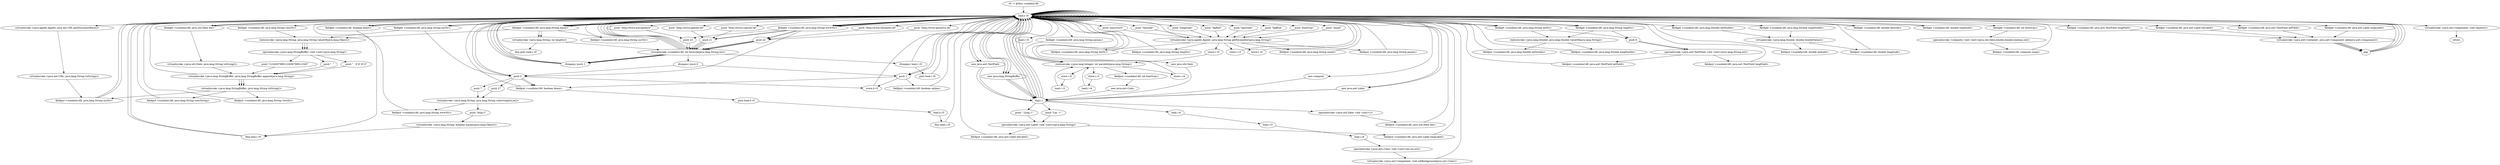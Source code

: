 digraph "" {
    "r0 := @this: sundata148"
    "load.r r0"
    "r0 := @this: sundata148"->"load.r r0";
    "load.r r0"->"load.r r0";
    "virtualinvoke <java.applet.Applet: java.net.URL getDocumentBase()>"
    "load.r r0"->"virtualinvoke <java.applet.Applet: java.net.URL getDocumentBase()>";
    "virtualinvoke <java.net.URL: java.lang.String toString()>"
    "virtualinvoke <java.applet.Applet: java.net.URL getDocumentBase()>"->"virtualinvoke <java.net.URL: java.lang.String toString()>";
    "fieldput <sundata148: java.lang.String myStr>"
    "virtualinvoke <java.net.URL: java.lang.String toString()>"->"fieldput <sundata148: java.lang.String myStr>";
    "fieldput <sundata148: java.lang.String myStr>"->"load.r r0";
    "new java.lang.StringBuffer"
    "load.r r0"->"new java.lang.StringBuffer";
    "dup1.r"
    "new java.lang.StringBuffer"->"dup1.r";
    "dup1.r"->"load.r r0";
    "fieldget <sundata148: java.lang.String myStr>"
    "load.r r0"->"fieldget <sundata148: java.lang.String myStr>";
    "staticinvoke <java.lang.String: java.lang.String valueOf(java.lang.Object)>"
    "fieldget <sundata148: java.lang.String myStr>"->"staticinvoke <java.lang.String: java.lang.String valueOf(java.lang.Object)>";
    "specialinvoke <java.lang.StringBuffer: void <init>(java.lang.String)>"
    "staticinvoke <java.lang.String: java.lang.String valueOf(java.lang.Object)>"->"specialinvoke <java.lang.StringBuffer: void <init>(java.lang.String)>";
    "push \"1234567890123456789012345\""
    "specialinvoke <java.lang.StringBuffer: void <init>(java.lang.String)>"->"push \"1234567890123456789012345\"";
    "virtualinvoke <java.lang.StringBuffer: java.lang.StringBuffer append(java.lang.String)>"
    "push \"1234567890123456789012345\""->"virtualinvoke <java.lang.StringBuffer: java.lang.StringBuffer append(java.lang.String)>";
    "virtualinvoke <java.lang.StringBuffer: java.lang.String toString()>"
    "virtualinvoke <java.lang.StringBuffer: java.lang.StringBuffer append(java.lang.String)>"->"virtualinvoke <java.lang.StringBuffer: java.lang.String toString()>";
    "virtualinvoke <java.lang.StringBuffer: java.lang.String toString()>"->"fieldput <sundata148: java.lang.String myStr>";
    "fieldput <sundata148: java.lang.String myStr>"->"load.r r0";
    "load.r r0"->"load.r r0";
    "load.r r0"->"fieldget <sundata148: java.lang.String myStr>";
    "push 0"
    "fieldget <sundata148: java.lang.String myStr>"->"push 0";
    "push 27"
    "push 0"->"push 27";
    "virtualinvoke <java.lang.String: java.lang.String substring(int,int)>"
    "push 27"->"virtualinvoke <java.lang.String: java.lang.String substring(int,int)>";
    "fieldput <sundata148: java.lang.String wwwStr>"
    "virtualinvoke <java.lang.String: java.lang.String substring(int,int)>"->"fieldput <sundata148: java.lang.String wwwStr>";
    "fieldput <sundata148: java.lang.String wwwStr>"->"load.r r0";
    "new java.util.Date"
    "load.r r0"->"new java.util.Date";
    "new java.util.Date"->"dup1.r";
    "specialinvoke <java.util.Date: void <init>()>"
    "dup1.r"->"specialinvoke <java.util.Date: void <init>()>";
    "fieldput <sundata148: java.util.Date dat>"
    "specialinvoke <java.util.Date: void <init>()>"->"fieldput <sundata148: java.util.Date dat>";
    "fieldput <sundata148: java.util.Date dat>"->"load.r r0";
    "load.r r0"->"load.r r0";
    "push \"latitude\""
    "load.r r0"->"push \"latitude\"";
    "virtualinvoke <java.applet.Applet: java.lang.String getParameter(java.lang.String)>"
    "push \"latitude\""->"virtualinvoke <java.applet.Applet: java.lang.String getParameter(java.lang.String)>";
    "fieldput <sundata148: java.lang.String latStr>"
    "virtualinvoke <java.applet.Applet: java.lang.String getParameter(java.lang.String)>"->"fieldput <sundata148: java.lang.String latStr>";
    "fieldput <sundata148: java.lang.String latStr>"->"load.r r0";
    "load.r r0"->"load.r r0";
    "push \"longitude\""
    "load.r r0"->"push \"longitude\"";
    "push \"longitude\""->"virtualinvoke <java.applet.Applet: java.lang.String getParameter(java.lang.String)>";
    "fieldput <sundata148: java.lang.String longStr>"
    "virtualinvoke <java.applet.Applet: java.lang.String getParameter(java.lang.String)>"->"fieldput <sundata148: java.lang.String longStr>";
    "fieldput <sundata148: java.lang.String longStr>"->"load.r r0";
    "load.r r0"->"load.r r0";
    "fieldget <sundata148: java.lang.String latStr>"
    "load.r r0"->"fieldget <sundata148: java.lang.String latStr>";
    "staticinvoke <java.lang.Double: java.lang.Double valueOf(java.lang.String)>"
    "fieldget <sundata148: java.lang.String latStr>"->"staticinvoke <java.lang.Double: java.lang.Double valueOf(java.lang.String)>";
    "fieldput <sundata148: java.lang.Double latDouble>"
    "staticinvoke <java.lang.Double: java.lang.Double valueOf(java.lang.String)>"->"fieldput <sundata148: java.lang.Double latDouble>";
    "fieldput <sundata148: java.lang.Double latDouble>"->"load.r r0";
    "load.r r0"->"load.r r0";
    "fieldget <sundata148: java.lang.Double latDouble>"
    "load.r r0"->"fieldget <sundata148: java.lang.Double latDouble>";
    "virtualinvoke <java.lang.Double: double doubleValue()>"
    "fieldget <sundata148: java.lang.Double latDouble>"->"virtualinvoke <java.lang.Double: double doubleValue()>";
    "fieldput <sundata148: double latitude>"
    "virtualinvoke <java.lang.Double: double doubleValue()>"->"fieldput <sundata148: double latitude>";
    "fieldput <sundata148: double latitude>"->"load.r r0";
    "load.r r0"->"load.r r0";
    "fieldget <sundata148: java.lang.String longStr>"
    "load.r r0"->"fieldget <sundata148: java.lang.String longStr>";
    "fieldget <sundata148: java.lang.String longStr>"->"staticinvoke <java.lang.Double: java.lang.Double valueOf(java.lang.String)>";
    "fieldput <sundata148: java.lang.Double longDouble>"
    "staticinvoke <java.lang.Double: java.lang.Double valueOf(java.lang.String)>"->"fieldput <sundata148: java.lang.Double longDouble>";
    "fieldput <sundata148: java.lang.Double longDouble>"->"load.r r0";
    "load.r r0"->"load.r r0";
    "fieldget <sundata148: java.lang.Double longDouble>"
    "load.r r0"->"fieldget <sundata148: java.lang.Double longDouble>";
    "fieldget <sundata148: java.lang.Double longDouble>"->"virtualinvoke <java.lang.Double: double doubleValue()>";
    "fieldput <sundata148: double longitude>"
    "virtualinvoke <java.lang.Double: double doubleValue()>"->"fieldput <sundata148: double longitude>";
    "fieldput <sundata148: double longitude>"->"load.r r0";
    "load.r r0"->"load.r r0";
    "push \"bgRed\""
    "load.r r0"->"push \"bgRed\"";
    "push \"bgRed\""->"virtualinvoke <java.applet.Applet: java.lang.String getParameter(java.lang.String)>";
    "virtualinvoke <java.applet.Applet: java.lang.String getParameter(java.lang.String)>"->"load.r r0";
    "push \"bgGreen\""
    "load.r r0"->"push \"bgGreen\"";
    "push \"bgGreen\""->"virtualinvoke <java.applet.Applet: java.lang.String getParameter(java.lang.String)>";
    "store.r r3"
    "virtualinvoke <java.applet.Applet: java.lang.String getParameter(java.lang.String)>"->"store.r r3";
    "store.r r3"->"load.r r0";
    "push \"bgBlue\""
    "load.r r0"->"push \"bgBlue\"";
    "push \"bgBlue\""->"virtualinvoke <java.applet.Applet: java.lang.String getParameter(java.lang.String)>";
    "store.r r4"
    "virtualinvoke <java.applet.Applet: java.lang.String getParameter(java.lang.String)>"->"store.r r4";
    "store.r r4"->"load.r r0";
    "push \"fontGray\""
    "load.r r0"->"push \"fontGray\"";
    "push \"fontGray\""->"virtualinvoke <java.applet.Applet: java.lang.String getParameter(java.lang.String)>";
    "store.r r5"
    "virtualinvoke <java.applet.Applet: java.lang.String getParameter(java.lang.String)>"->"store.r r5";
    "staticinvoke <java.lang.Integer: int parseInt(java.lang.String)>"
    "store.r r5"->"staticinvoke <java.lang.Integer: int parseInt(java.lang.String)>";
    "store.i i0"
    "staticinvoke <java.lang.Integer: int parseInt(java.lang.String)>"->"store.i i0";
    "load.r r3"
    "store.i i0"->"load.r r3";
    "load.r r3"->"staticinvoke <java.lang.Integer: int parseInt(java.lang.String)>";
    "store.i r3"
    "staticinvoke <java.lang.Integer: int parseInt(java.lang.String)>"->"store.i r3";
    "load.r r4"
    "store.i r3"->"load.r r4";
    "load.r r4"->"staticinvoke <java.lang.Integer: int parseInt(java.lang.String)>";
    "store.i r4"
    "staticinvoke <java.lang.Integer: int parseInt(java.lang.String)>"->"store.i r4";
    "store.i r4"->"load.r r0";
    "load.r r5"
    "load.r r0"->"load.r r5";
    "load.r r5"->"staticinvoke <java.lang.Integer: int parseInt(java.lang.String)>";
    "fieldput <sundata148: int fontGray>"
    "staticinvoke <java.lang.Integer: int parseInt(java.lang.String)>"->"fieldput <sundata148: int fontGray>";
    "new java.awt.Color"
    "fieldput <sundata148: int fontGray>"->"new java.awt.Color";
    "new java.awt.Color"->"dup1.r";
    "load.i i0"
    "dup1.r"->"load.i i0";
    "load.i r3"
    "load.i i0"->"load.i r3";
    "load.i r4"
    "load.i r3"->"load.i r4";
    "specialinvoke <java.awt.Color: void <init>(int,int,int)>"
    "load.i r4"->"specialinvoke <java.awt.Color: void <init>(int,int,int)>";
    "virtualinvoke <java.awt.Component: void setBackground(java.awt.Color)>"
    "specialinvoke <java.awt.Color: void <init>(int,int,int)>"->"virtualinvoke <java.awt.Component: void setBackground(java.awt.Color)>";
    "virtualinvoke <java.awt.Component: void setBackground(java.awt.Color)>"->"load.r r0";
    "new compute"
    "load.r r0"->"new compute";
    "new compute"->"dup1.r";
    "dup1.r"->"load.r r0";
    "fieldget <sundata148: java.util.Date dat>"
    "load.r r0"->"fieldget <sundata148: java.util.Date dat>";
    "fieldget <sundata148: java.util.Date dat>"->"load.r r0";
    "fieldget <sundata148: double latitude>"
    "load.r r0"->"fieldget <sundata148: double latitude>";
    "fieldget <sundata148: double latitude>"->"load.r r0";
    "fieldget <sundata148: double longitude>"
    "load.r r0"->"fieldget <sundata148: double longitude>";
    "fieldget <sundata148: double longitude>"->"load.r r0";
    "fieldget <sundata148: boolean demo>"
    "load.r r0"->"fieldget <sundata148: boolean demo>";
    "fieldget <sundata148: boolean demo>"->"load.r r0";
    "fieldget <sundata148: int fontGray>"
    "load.r r0"->"fieldget <sundata148: int fontGray>";
    "specialinvoke <compute: void <init>(java.util.Date,double,double,boolean,int)>"
    "fieldget <sundata148: int fontGray>"->"specialinvoke <compute: void <init>(java.util.Date,double,double,boolean,int)>";
    "fieldput <sundata148: compute comp>"
    "specialinvoke <compute: void <init>(java.util.Date,double,double,boolean,int)>"->"fieldput <sundata148: compute comp>";
    "fieldput <sundata148: compute comp>"->"load.r r0";
    "new java.awt.Label"
    "load.r r0"->"new java.awt.Label";
    "new java.awt.Label"->"dup1.r";
    "push \"Lat. =\""
    "dup1.r"->"push \"Lat. =\"";
    "specialinvoke <java.awt.Label: void <init>(java.lang.String)>"
    "push \"Lat. =\""->"specialinvoke <java.awt.Label: void <init>(java.lang.String)>";
    "fieldput <sundata148: java.awt.Label latLabel>"
    "specialinvoke <java.awt.Label: void <init>(java.lang.String)>"->"fieldput <sundata148: java.awt.Label latLabel>";
    "fieldput <sundata148: java.awt.Label latLabel>"->"load.r r0";
    "load.r r0"->"load.r r0";
    "fieldget <sundata148: java.awt.Label latLabel>"
    "load.r r0"->"fieldget <sundata148: java.awt.Label latLabel>";
    "virtualinvoke <java.awt.Container: java.awt.Component add(java.awt.Component)>"
    "fieldget <sundata148: java.awt.Label latLabel>"->"virtualinvoke <java.awt.Container: java.awt.Component add(java.awt.Component)>";
    "pop"
    "virtualinvoke <java.awt.Container: java.awt.Component add(java.awt.Component)>"->"pop";
    "pop"->"load.r r0";
    "new java.awt.TextField"
    "load.r r0"->"new java.awt.TextField";
    "new java.awt.TextField"->"dup1.r";
    "dup1.r"->"load.r r0";
    "load.r r0"->"fieldget <sundata148: java.lang.String latStr>";
    "push 6"
    "fieldget <sundata148: java.lang.String latStr>"->"push 6";
    "specialinvoke <java.awt.TextField: void <init>(java.lang.String,int)>"
    "push 6"->"specialinvoke <java.awt.TextField: void <init>(java.lang.String,int)>";
    "fieldput <sundata148: java.awt.TextField latField>"
    "specialinvoke <java.awt.TextField: void <init>(java.lang.String,int)>"->"fieldput <sundata148: java.awt.TextField latField>";
    "fieldput <sundata148: java.awt.TextField latField>"->"load.r r0";
    "load.r r0"->"load.r r0";
    "fieldget <sundata148: java.awt.TextField latField>"
    "load.r r0"->"fieldget <sundata148: java.awt.TextField latField>";
    "fieldget <sundata148: java.awt.TextField latField>"->"virtualinvoke <java.awt.Container: java.awt.Component add(java.awt.Component)>";
    "virtualinvoke <java.awt.Container: java.awt.Component add(java.awt.Component)>"->"pop";
    "pop"->"load.r r0";
    "load.r r0"->"new java.awt.Label";
    "new java.awt.Label"->"dup1.r";
    "push \" Long.=\""
    "dup1.r"->"push \" Long.=\"";
    "push \" Long.=\""->"specialinvoke <java.awt.Label: void <init>(java.lang.String)>";
    "fieldput <sundata148: java.awt.Label longLabel>"
    "specialinvoke <java.awt.Label: void <init>(java.lang.String)>"->"fieldput <sundata148: java.awt.Label longLabel>";
    "fieldput <sundata148: java.awt.Label longLabel>"->"load.r r0";
    "load.r r0"->"load.r r0";
    "fieldget <sundata148: java.awt.Label longLabel>"
    "load.r r0"->"fieldget <sundata148: java.awt.Label longLabel>";
    "fieldget <sundata148: java.awt.Label longLabel>"->"virtualinvoke <java.awt.Container: java.awt.Component add(java.awt.Component)>";
    "virtualinvoke <java.awt.Container: java.awt.Component add(java.awt.Component)>"->"pop";
    "pop"->"load.r r0";
    "load.r r0"->"new java.awt.TextField";
    "new java.awt.TextField"->"dup1.r";
    "dup1.r"->"load.r r0";
    "load.r r0"->"fieldget <sundata148: java.lang.String longStr>";
    "fieldget <sundata148: java.lang.String longStr>"->"push 6";
    "push 6"->"specialinvoke <java.awt.TextField: void <init>(java.lang.String,int)>";
    "fieldput <sundata148: java.awt.TextField longField>"
    "specialinvoke <java.awt.TextField: void <init>(java.lang.String,int)>"->"fieldput <sundata148: java.awt.TextField longField>";
    "fieldput <sundata148: java.awt.TextField longField>"->"load.r r0";
    "load.r r0"->"load.r r0";
    "fieldget <sundata148: java.awt.TextField longField>"
    "load.r r0"->"fieldget <sundata148: java.awt.TextField longField>";
    "fieldget <sundata148: java.awt.TextField longField>"->"virtualinvoke <java.awt.Container: java.awt.Component add(java.awt.Component)>";
    "virtualinvoke <java.awt.Container: java.awt.Component add(java.awt.Component)>"->"pop";
    "pop"->"load.r r0";
    "load.r r0"->"load.r r0";
    "push \"email\""
    "load.r r0"->"push \"email\"";
    "push \"email\""->"virtualinvoke <java.applet.Applet: java.lang.String getParameter(java.lang.String)>";
    "fieldput <sundata148: java.lang.String email>"
    "virtualinvoke <java.applet.Applet: java.lang.String getParameter(java.lang.String)>"->"fieldput <sundata148: java.lang.String email>";
    "fieldput <sundata148: java.lang.String email>"->"load.r r0";
    "load.r r0"->"load.r r0";
    "push \"password\""
    "load.r r0"->"push \"password\"";
    "push \"password\""->"virtualinvoke <java.applet.Applet: java.lang.String getParameter(java.lang.String)>";
    "fieldput <sundata148: java.lang.String param>"
    "virtualinvoke <java.applet.Applet: java.lang.String getParameter(java.lang.String)>"->"fieldput <sundata148: java.lang.String param>";
    "fieldput <sundata148: java.lang.String param>"->"load.r r0";
    "load.r r0"->"load.r r0";
    "fieldget <sundata148: java.lang.String email>"
    "load.r r0"->"fieldget <sundata148: java.lang.String email>";
    "fieldput <sundata148: java.lang.String usrStr>"
    "fieldget <sundata148: java.lang.String email>"->"fieldput <sundata148: java.lang.String usrStr>";
    "fieldput <sundata148: java.lang.String usrStr>"->"load.r r0";
    "load.r r0"->"new java.lang.StringBuffer";
    "new java.lang.StringBuffer"->"dup1.r";
    "dup1.r"->"load.r r0";
    "load.r r0"->"fieldget <sundata148: java.lang.String email>";
    "fieldget <sundata148: java.lang.String email>"->"staticinvoke <java.lang.String: java.lang.String valueOf(java.lang.Object)>";
    "staticinvoke <java.lang.String: java.lang.String valueOf(java.lang.Object)>"->"specialinvoke <java.lang.StringBuffer: void <init>(java.lang.String)>";
    "push \"  \""
    "specialinvoke <java.lang.StringBuffer: void <init>(java.lang.String)>"->"push \"  \"";
    "push \"  \""->"virtualinvoke <java.lang.StringBuffer: java.lang.StringBuffer append(java.lang.String)>";
    "virtualinvoke <java.lang.StringBuffer: java.lang.StringBuffer append(java.lang.String)>"->"load.r r0";
    "load.r r0"->"fieldget <sundata148: java.util.Date dat>";
    "virtualinvoke <java.util.Date: java.lang.String toString()>"
    "fieldget <sundata148: java.util.Date dat>"->"virtualinvoke <java.util.Date: java.lang.String toString()>";
    "virtualinvoke <java.util.Date: java.lang.String toString()>"->"virtualinvoke <java.lang.StringBuffer: java.lang.StringBuffer append(java.lang.String)>";
    "virtualinvoke <java.lang.StringBuffer: java.lang.StringBuffer append(java.lang.String)>"->"virtualinvoke <java.lang.StringBuffer: java.lang.String toString()>";
    "fieldput <sundata148: java.lang.String userString>"
    "virtualinvoke <java.lang.StringBuffer: java.lang.String toString()>"->"fieldput <sundata148: java.lang.String userString>";
    "fieldput <sundata148: java.lang.String userString>"->"load.r r0";
    "load.r r0"->"load.r r0";
    "fieldget <sundata148: java.lang.String wwwStr>"
    "load.r r0"->"fieldget <sundata148: java.lang.String wwwStr>";
    "push 22"
    "fieldget <sundata148: java.lang.String wwwStr>"->"push 22";
    "virtualinvoke <sundata148: int formula(java.lang.String,int)>"
    "push 22"->"virtualinvoke <sundata148: int formula(java.lang.String,int)>";
    "virtualinvoke <sundata148: int formula(java.lang.String,int)>"->"load.r r0";
    "push \"http://www.GeoAstro.de\""
    "load.r r0"->"push \"http://www.GeoAstro.de\"";
    "push \"http://www.GeoAstro.de\""->"push 22";
    "push 22"->"virtualinvoke <sundata148: int formula(java.lang.String,int)>";
    "ifcmpeq.i push 1"
    "virtualinvoke <sundata148: int formula(java.lang.String,int)>"->"ifcmpeq.i push 1";
    "ifcmpeq.i push 1"->"load.r r0";
    "load.r r0"->"load.r r0";
    "load.r r0"->"fieldget <sundata148: java.lang.String wwwStr>";
    "fieldget <sundata148: java.lang.String wwwStr>"->"push 22";
    "push 22"->"virtualinvoke <sundata148: int formula(java.lang.String,int)>";
    "virtualinvoke <sundata148: int formula(java.lang.String,int)>"->"load.r r0";
    "push \"http://www.geoastro.de\""
    "load.r r0"->"push \"http://www.geoastro.de\"";
    "push \"http://www.geoastro.de\""->"push 22";
    "push 22"->"virtualinvoke <sundata148: int formula(java.lang.String,int)>";
    "virtualinvoke <sundata148: int formula(java.lang.String,int)>"->"ifcmpeq.i push 1";
    "ifcmpeq.i push 1"->"load.r r0";
    "load.r r0"->"load.r r0";
    "load.r r0"->"fieldget <sundata148: java.lang.String wwwStr>";
    "push 21"
    "fieldget <sundata148: java.lang.String wwwStr>"->"push 21";
    "push 21"->"virtualinvoke <sundata148: int formula(java.lang.String,int)>";
    "virtualinvoke <sundata148: int formula(java.lang.String,int)>"->"load.r r0";
    "push \"http://www.jgiesen.de\""
    "load.r r0"->"push \"http://www.jgiesen.de\"";
    "push \"http://www.jgiesen.de\""->"push 21";
    "push 21"->"virtualinvoke <sundata148: int formula(java.lang.String,int)>";
    "virtualinvoke <sundata148: int formula(java.lang.String,int)>"->"ifcmpeq.i push 1";
    "ifcmpeq.i push 1"->"load.r r0";
    "load.r r0"->"load.r r0";
    "load.r r0"->"fieldget <sundata148: java.lang.String wwwStr>";
    "fieldget <sundata148: java.lang.String wwwStr>"->"push 21";
    "push 21"->"virtualinvoke <sundata148: int formula(java.lang.String,int)>";
    "virtualinvoke <sundata148: int formula(java.lang.String,int)>"->"load.r r0";
    "push \"http://www.j-giesen.de\""
    "load.r r0"->"push \"http://www.j-giesen.de\"";
    "push \"http://www.j-giesen.de\""->"push 21";
    "push 21"->"virtualinvoke <sundata148: int formula(java.lang.String,int)>";
    "virtualinvoke <sundata148: int formula(java.lang.String,int)>"->"ifcmpeq.i push 1";
    "ifcmpeq.i push 1"->"load.r r0";
    "load.r r0"->"load.r r0";
    "load.r r0"->"fieldget <sundata148: java.lang.String wwwStr>";
    "push 23"
    "fieldget <sundata148: java.lang.String wwwStr>"->"push 23";
    "push 23"->"virtualinvoke <sundata148: int formula(java.lang.String,int)>";
    "virtualinvoke <sundata148: int formula(java.lang.String,int)>"->"load.r r0";
    "push \"http://www.astropolaris\""
    "load.r r0"->"push \"http://www.astropolaris\"";
    "push \"http://www.astropolaris\""->"push 23";
    "push 23"->"virtualinvoke <sundata148: int formula(java.lang.String,int)>";
    "ifcmpne.i push 0"
    "virtualinvoke <sundata148: int formula(java.lang.String,int)>"->"ifcmpne.i push 0";
    "push 1"
    "ifcmpne.i push 0"->"push 1";
    "store.b r5"
    "push 1"->"store.b r5";
    "store.b r5"->"load.r r0";
    "load.r r0"->"push 1";
    "fieldput <sundata148: boolean online>"
    "push 1"->"fieldput <sundata148: boolean online>";
    "fieldput <sundata148: boolean online>"->"load.r r0";
    "load.r r0"->"push 0";
    "fieldput <sundata148: boolean demo>"
    "push 0"->"fieldput <sundata148: boolean demo>";
    "goto load.b r5"
    "fieldput <sundata148: boolean demo>"->"goto load.b r5";
    "load.b r5"
    "goto load.b r5"->"load.b r5";
    "ifne load.r r0"
    "load.b r5"->"ifne load.r r0";
    "ifne load.r r0"->"load.r r0";
    "load.r r0"->"fieldget <sundata148: java.lang.String email>";
    "virtualinvoke <java.lang.String: int length()>"
    "fieldget <sundata148: java.lang.String email>"->"virtualinvoke <java.lang.String: int length()>";
    "ifeq goto load.r r0"
    "virtualinvoke <java.lang.String: int length()>"->"ifeq goto load.r r0";
    "ifeq goto load.r r0"->"load.r r0";
    "fieldget <sundata148: java.lang.String param>"
    "load.r r0"->"fieldget <sundata148: java.lang.String param>";
    "fieldget <sundata148: java.lang.String param>"->"staticinvoke <java.lang.Integer: int parseInt(java.lang.String)>";
    "staticinvoke <java.lang.Integer: int parseInt(java.lang.String)>"->"load.r r0";
    "load.r r0"->"load.r r0";
    "load.r r0"->"fieldget <sundata148: java.lang.String email>";
    "fieldget <sundata148: java.lang.String email>"->"load.r r0";
    "load.r r0"->"fieldget <sundata148: java.lang.String email>";
    "fieldget <sundata148: java.lang.String email>"->"virtualinvoke <java.lang.String: int length()>";
    "virtualinvoke <java.lang.String: int length()>"->"virtualinvoke <sundata148: int formula(java.lang.String,int)>";
    "ifcmpeq.i load.r r0"
    "virtualinvoke <sundata148: int formula(java.lang.String,int)>"->"ifcmpeq.i load.r r0";
    "goto load.r r0"
    "ifcmpeq.i load.r r0"->"goto load.r r0";
    "goto load.r r0"->"load.r r0";
    "load.r r0"->"fieldget <sundata148: java.lang.String wwwStr>";
    "fieldget <sundata148: java.lang.String wwwStr>"->"push 0";
    "push 7"
    "push 0"->"push 7";
    "push 7"->"virtualinvoke <java.lang.String: java.lang.String substring(int,int)>";
    "push \"http://\""
    "virtualinvoke <java.lang.String: java.lang.String substring(int,int)>"->"push \"http://\"";
    "virtualinvoke <java.lang.String: boolean equals(java.lang.Object)>"
    "push \"http://\""->"virtualinvoke <java.lang.String: boolean equals(java.lang.Object)>";
    "ifeq load.r r0"
    "virtualinvoke <java.lang.String: boolean equals(java.lang.Object)>"->"ifeq load.r r0";
    "ifeq load.r r0"->"load.r r0";
    "load.r r0"->"push 1";
    "push 1"->"fieldput <sundata148: boolean demo>";
    "fieldput <sundata148: boolean demo>"->"load.r r0";
    "load.r r0"->"fieldget <sundata148: boolean demo>";
    "fieldget <sundata148: boolean demo>"->"ifeq load.r r0";
    "ifeq load.r r0"->"load.r r0";
    "load.r r0"->"new java.lang.StringBuffer";
    "new java.lang.StringBuffer"->"dup1.r";
    "dup1.r"->"load.r r0";
    "fieldget <sundata148: java.lang.String versStr>"
    "load.r r0"->"fieldget <sundata148: java.lang.String versStr>";
    "fieldget <sundata148: java.lang.String versStr>"->"staticinvoke <java.lang.String: java.lang.String valueOf(java.lang.Object)>";
    "staticinvoke <java.lang.String: java.lang.String valueOf(java.lang.Object)>"->"specialinvoke <java.lang.StringBuffer: void <init>(java.lang.String)>";
    "push \"   D E M O\""
    "specialinvoke <java.lang.StringBuffer: void <init>(java.lang.String)>"->"push \"   D E M O\"";
    "push \"   D E M O\""->"virtualinvoke <java.lang.StringBuffer: java.lang.StringBuffer append(java.lang.String)>";
    "virtualinvoke <java.lang.StringBuffer: java.lang.StringBuffer append(java.lang.String)>"->"virtualinvoke <java.lang.StringBuffer: java.lang.String toString()>";
    "fieldput <sundata148: java.lang.String versStr>"
    "virtualinvoke <java.lang.StringBuffer: java.lang.String toString()>"->"fieldput <sundata148: java.lang.String versStr>";
    "fieldput <sundata148: java.lang.String versStr>"->"load.r r0";
    "virtualinvoke <java.awt.Component: void repaint()>"
    "load.r r0"->"virtualinvoke <java.awt.Component: void repaint()>";
    "return"
    "virtualinvoke <java.awt.Component: void repaint()>"->"return";
    "ifcmpeq.i load.r r0"->"load.r r0";
    "load.r r0"->"push 0";
    "push 0"->"fieldput <sundata148: boolean demo>";
    "ifcmpne.i push 0"->"push 0";
    "push 0"->"store.b r5";
}
